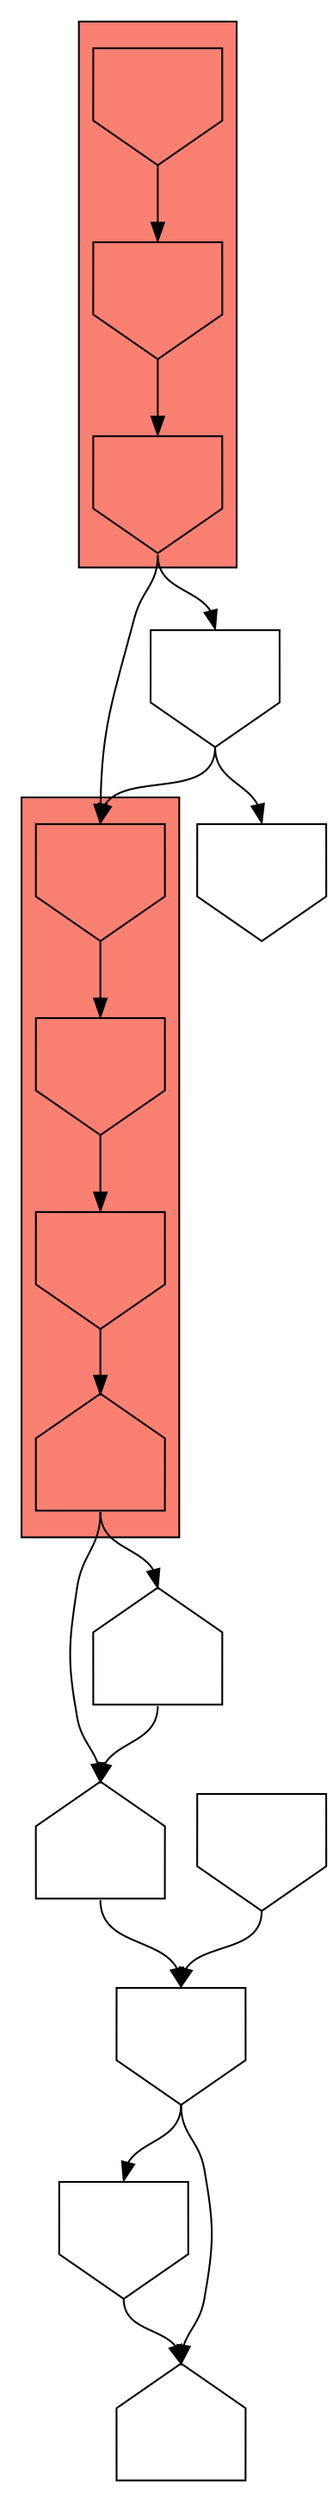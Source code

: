 digraph asm {
	edge [headport=n,tailport=s];
subgraph cluster_C14966_15069_2401 {
	14966 [label="",height=1,width=1,shape=invhouse];
	15069 [label="",height=1,width=1,shape=invhouse];
	2401 [label="",height=1,width=1,shape=invhouse];
	style=filled;
	fillcolor=salmon;
}
subgraph cluster_C1290_8516_16411_3854 {
	1290 [label="",height=1,width=1,shape=invhouse];
	8516 [label="",height=1,width=1,shape=invhouse];
	16411 [label="",height=1,width=1,shape=invhouse];
	3854 [label="",height=1,width=1,shape=house];
	style=filled;
	fillcolor=salmon;
}
	2486 [label="",height=1,width=1,shape=house];
	4366 [label="",height=1,width=1,shape=invhouse];
	18047 [label="",height=1,width=1,shape=invhouse];
	19346 [label="",height=1,width=1,shape=house];
	18595 [label="",height=1,width=1,shape=invhouse];
	16811 [label="",height=1,width=1,shape=house];
	11448 [label="",height=1,width=1,shape=invhouse];
	16378 [label="",height=1,width=1,shape=invhouse];
	14966 -> 15069
	15069 -> 2401
	2401 -> 1290
	2401 -> 11448
	1290 -> 8516
	8516 -> 16411
	16411 -> 3854
	3854 -> 2486
	3854 -> 16811
	2486 -> 4366
	4366 -> 18047
	4366 -> 19346
	18047 -> 19346
	18595 -> 4366
	16811 -> 2486
	11448 -> 1290
	11448 -> 16378
}